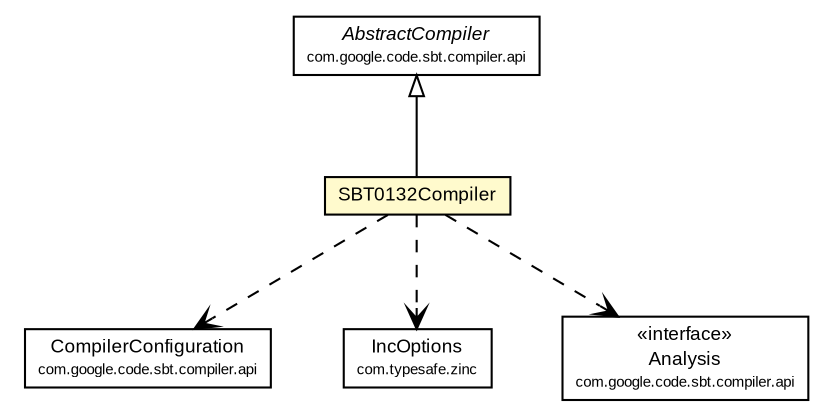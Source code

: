 #!/usr/local/bin/dot
#
# Class diagram 
# Generated by UMLGraph version R5_6-24-gf6e263 (http://www.umlgraph.org/)
#

digraph G {
	edge [fontname="arial",fontsize=10,labelfontname="arial",labelfontsize=10];
	node [fontname="arial",fontsize=10,shape=plaintext];
	nodesep=0.25;
	ranksep=0.5;
	// com.google.code.sbt.compiler.sbt0132.SBT0132Compiler
	c43 [label=<<table title="com.google.code.sbt.compiler.sbt0132.SBT0132Compiler" border="0" cellborder="1" cellspacing="0" cellpadding="2" port="p" bgcolor="lemonChiffon" href="./SBT0132Compiler.html">
		<tr><td><table border="0" cellspacing="0" cellpadding="1">
<tr><td align="center" balign="center"> SBT0132Compiler </td></tr>
		</table></td></tr>
		</table>>, URL="./SBT0132Compiler.html", fontname="arial", fontcolor="black", fontsize=9.0];
	//com.google.code.sbt.compiler.sbt0132.SBT0132Compiler extends com.google.code.sbt.compiler.api.AbstractCompiler
	c48:p -> c43:p [dir=back,arrowtail=empty];
	// com.google.code.sbt.compiler.sbt0132.SBT0132Compiler DEPEND com.google.code.sbt.compiler.api.CompilerConfiguration
	c43:p -> c50:p [taillabel="", label="", headlabel="", fontname="arial", fontcolor="black", fontsize=10.0, color="black", arrowhead=open, style=dashed];
	// com.google.code.sbt.compiler.sbt0132.SBT0132Compiler DEPEND com.typesafe.zinc.IncOptions
	c43:p -> c56:p [taillabel="", label="", headlabel="", fontname="arial", fontcolor="black", fontsize=10.0, color="black", arrowhead=open, style=dashed];
	// com.google.code.sbt.compiler.sbt0132.SBT0132Compiler DEPEND com.google.code.sbt.compiler.api.Analysis
	c43:p -> c57:p [taillabel="", label="", headlabel="", fontname="arial", fontcolor="black", fontsize=10.0, color="black", arrowhead=open, style=dashed];
	// com.google.code.sbt.compiler.api.AbstractCompiler
	c48 [label=<<table title="com.google.code.sbt.compiler.api.AbstractCompiler" border="0" cellborder="1" cellspacing="0" cellpadding="2" port="p" href="https://sbt-compiler-maven-plugin.googlecode.com/svn/mavensite/1.0.0-beta4/sbt-compiler-api/apidocs/com/google/code/sbt/compiler/api/AbstractCompiler.html">
		<tr><td><table border="0" cellspacing="0" cellpadding="1">
<tr><td align="center" balign="center"><font face="arial italic"> AbstractCompiler </font></td></tr>
<tr><td align="center" balign="center"><font point-size="7.0"> com.google.code.sbt.compiler.api </font></td></tr>
		</table></td></tr>
		</table>>, URL="https://sbt-compiler-maven-plugin.googlecode.com/svn/mavensite/1.0.0-beta4/sbt-compiler-api/apidocs/com/google/code/sbt/compiler/api/AbstractCompiler.html", fontname="arial", fontcolor="black", fontsize=9.0];
	// com.typesafe.zinc.IncOptions
	c56 [label=<<table title="com.typesafe.zinc.IncOptions" border="0" cellborder="1" cellspacing="0" cellpadding="2" port="p">
		<tr><td><table border="0" cellspacing="0" cellpadding="1">
<tr><td align="center" balign="center"> IncOptions </td></tr>
<tr><td align="center" balign="center"><font point-size="7.0"> com.typesafe.zinc </font></td></tr>
		</table></td></tr>
		</table>>, URL="null", fontname="arial", fontcolor="black", fontsize=9.0];
	// com.google.code.sbt.compiler.api.CompilerConfiguration
	c50 [label=<<table title="com.google.code.sbt.compiler.api.CompilerConfiguration" border="0" cellborder="1" cellspacing="0" cellpadding="2" port="p" href="https://sbt-compiler-maven-plugin.googlecode.com/svn/mavensite/1.0.0-beta4/sbt-compiler-api/apidocs/com/google/code/sbt/compiler/api/CompilerConfiguration.html">
		<tr><td><table border="0" cellspacing="0" cellpadding="1">
<tr><td align="center" balign="center"> CompilerConfiguration </td></tr>
<tr><td align="center" balign="center"><font point-size="7.0"> com.google.code.sbt.compiler.api </font></td></tr>
		</table></td></tr>
		</table>>, URL="https://sbt-compiler-maven-plugin.googlecode.com/svn/mavensite/1.0.0-beta4/sbt-compiler-api/apidocs/com/google/code/sbt/compiler/api/CompilerConfiguration.html", fontname="arial", fontcolor="black", fontsize=9.0];
	// com.google.code.sbt.compiler.api.Analysis
	c57 [label=<<table title="com.google.code.sbt.compiler.api.Analysis" border="0" cellborder="1" cellspacing="0" cellpadding="2" port="p" href="https://sbt-compiler-maven-plugin.googlecode.com/svn/mavensite/1.0.0-beta4/sbt-compiler-api/apidocs/com/google/code/sbt/compiler/api/Analysis.html">
		<tr><td><table border="0" cellspacing="0" cellpadding="1">
<tr><td align="center" balign="center"> &#171;interface&#187; </td></tr>
<tr><td align="center" balign="center"> Analysis </td></tr>
<tr><td align="center" balign="center"><font point-size="7.0"> com.google.code.sbt.compiler.api </font></td></tr>
		</table></td></tr>
		</table>>, URL="https://sbt-compiler-maven-plugin.googlecode.com/svn/mavensite/1.0.0-beta4/sbt-compiler-api/apidocs/com/google/code/sbt/compiler/api/Analysis.html", fontname="arial", fontcolor="black", fontsize=9.0];
}

